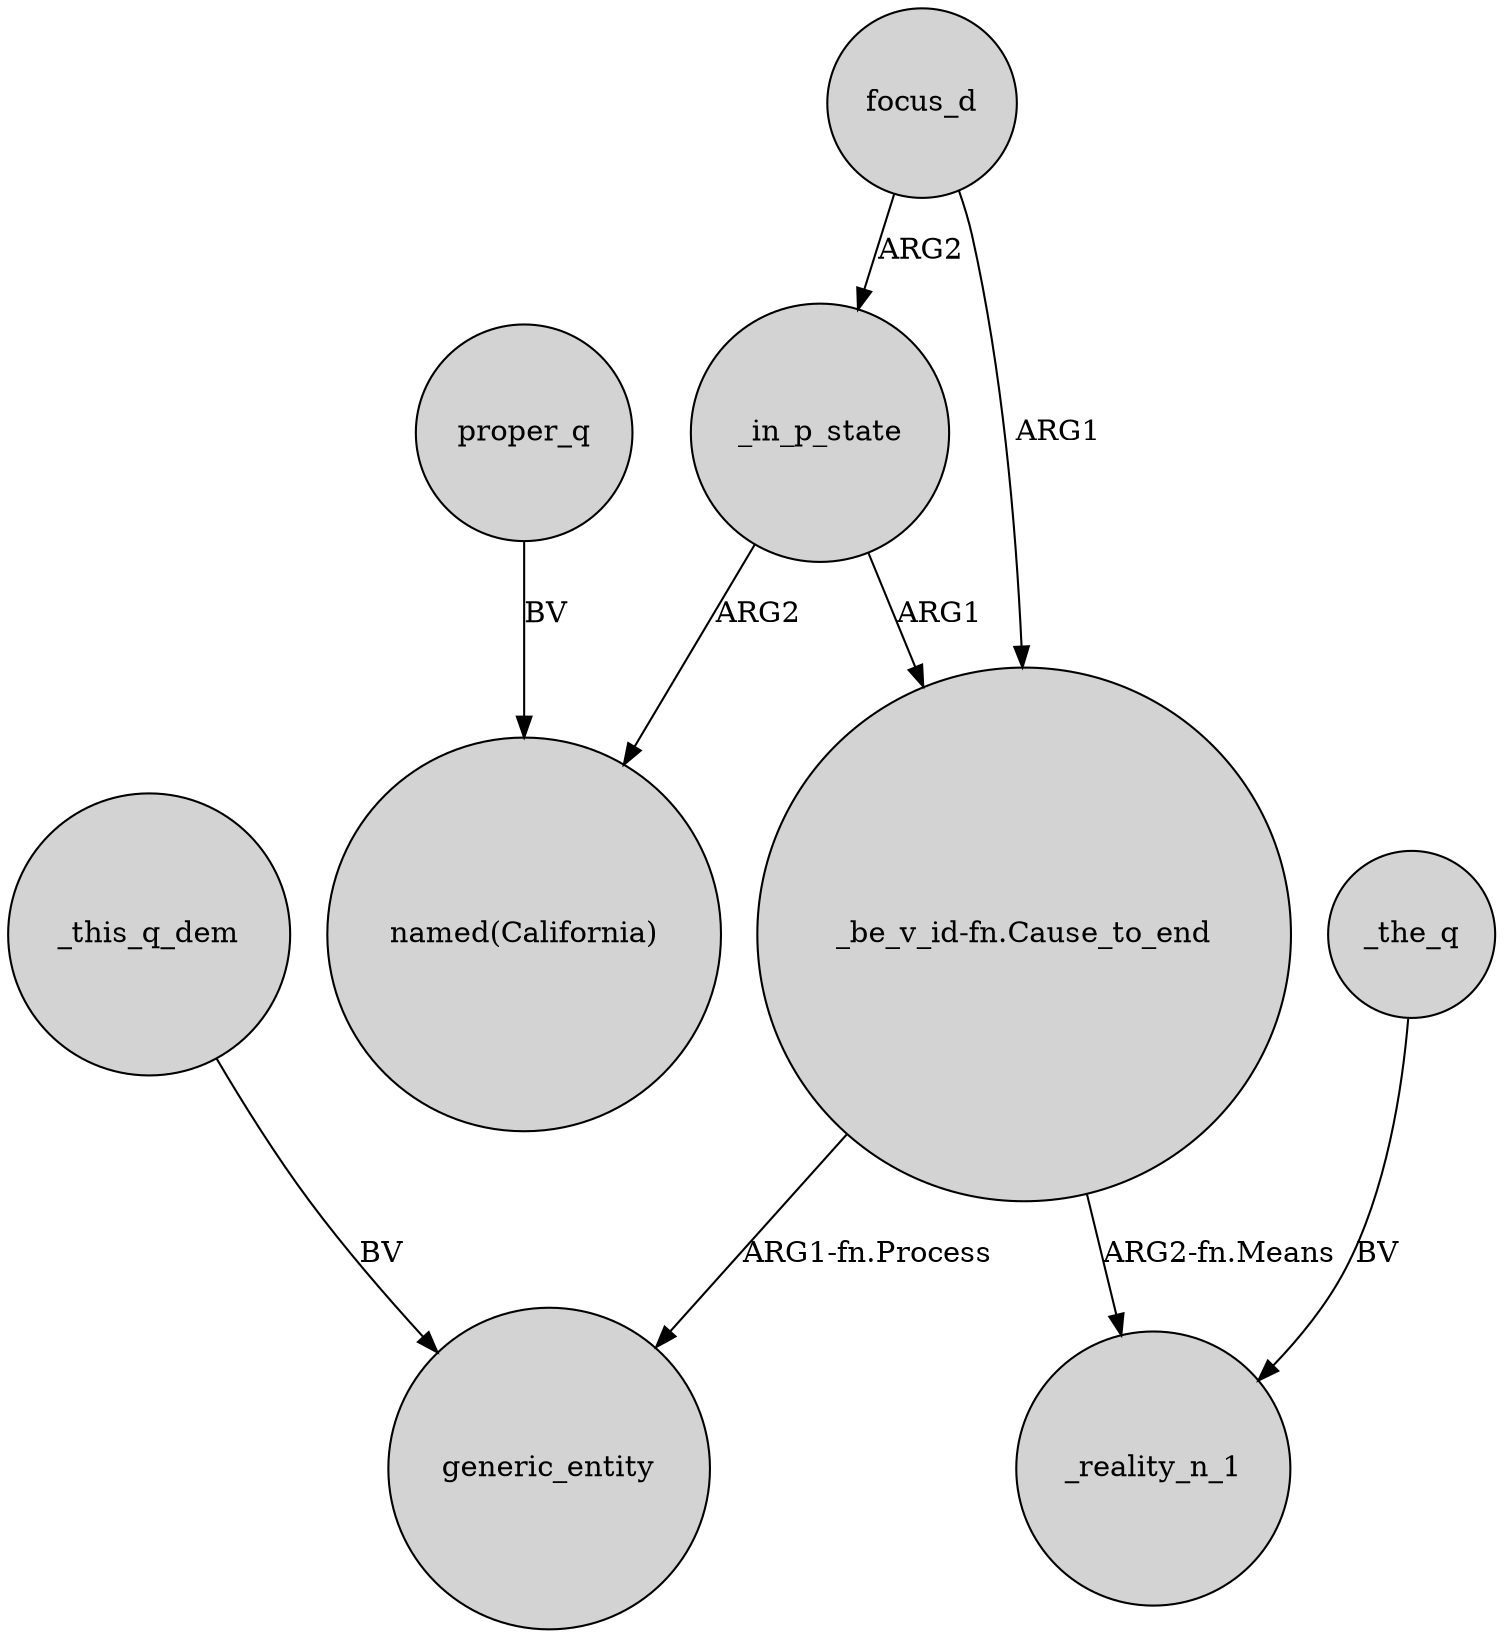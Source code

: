 digraph {
	node [shape=circle style=filled]
	focus_d -> "_be_v_id-fn.Cause_to_end" [label=ARG1]
	focus_d -> _in_p_state [label=ARG2]
	proper_q -> "named(California)" [label=BV]
	"_be_v_id-fn.Cause_to_end" -> generic_entity [label="ARG1-fn.Process"]
	_in_p_state -> "_be_v_id-fn.Cause_to_end" [label=ARG1]
	"_be_v_id-fn.Cause_to_end" -> _reality_n_1 [label="ARG2-fn.Means"]
	_the_q -> _reality_n_1 [label=BV]
	_in_p_state -> "named(California)" [label=ARG2]
	_this_q_dem -> generic_entity [label=BV]
}
